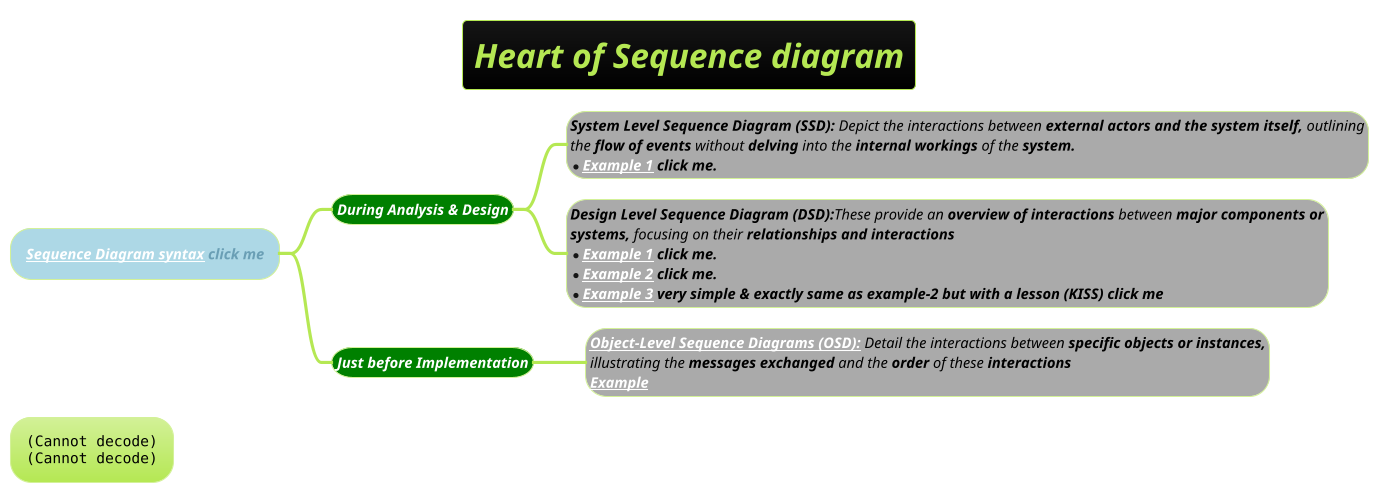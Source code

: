 @startmindmap
!theme hacker
*[#lightblue] <b><i><size:14>[[docs/2-uml/PlantUML/sequence-diagram/sequence-diagram-syntax.png Sequence Diagram syntax]] click me
**[#green] <color #white><b><i><size:14>During Analysis & Design
***[#a]:<color #black><i><size:14><b>System Level Sequence Diagram (SSD):</b> Depict the interactions between **external actors and the system itself,** outlining
<i><size:14><color #black>the **flow of events** without **delving** into the **internal workings** of the <b>system.
*<i><size:14><color #black><b>[[docs/2-uml/PlantUML/sequence-diagram/images/img_2.png Example 1]] click me.;

***[#a]:<color #black><i><size:14><b>Design Level Sequence Diagram (DSD):</b>These provide an **overview of interactions** between <b>major components or
<i><size:14><color #black>**systems,** focusing on their <b>relationships and interactions
*<i><size:14><color #black><b>[[docs/2-uml/PlantUML/sequence-diagram/AWS-sequence-diagram.puml Example 1]] click me.
*<i><size:14><color #black><b>[[docs/2-uml/PlantUML/sequence-diagram/AWS-sequence-diagram1.puml Example 2]] click me.
*<i><size:14><color #black><b>[[docs/2-uml/PlantUML/sequence-diagram/AWS-sequence-diagram2.puml Example 3]] very simple & exactly same as example-2 but with a lesson (KISS) click me;
**[#green] <color #white><b><i><size:14>Just before Implementation
***[#a]:<color #black><i><size:14><b>[[a Object-Level Sequence Diagrams (OSD):]]</b> Detail the interactions between **specific objects or instances,**
<i><size:14><color #black>illustrating the **messages exchanged** and the **order** of these <b>interactions
<i><size:14><color #black><b>[[a Example]];

title =<b><i>Heart of Sequence diagram

*:<img:images/img.png>
<img:images/img_1.png>;

@endmindmap